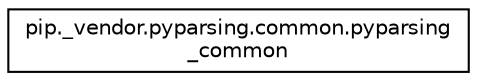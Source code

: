 digraph "Graphical Class Hierarchy"
{
 // LATEX_PDF_SIZE
  edge [fontname="Helvetica",fontsize="10",labelfontname="Helvetica",labelfontsize="10"];
  node [fontname="Helvetica",fontsize="10",shape=record];
  rankdir="LR";
  Node0 [label="pip._vendor.pyparsing.common.pyparsing\l_common",height=0.2,width=0.4,color="black", fillcolor="white", style="filled",URL="$classpip_1_1__vendor_1_1pyparsing_1_1common_1_1pyparsing__common.html",tooltip=" "];
}
